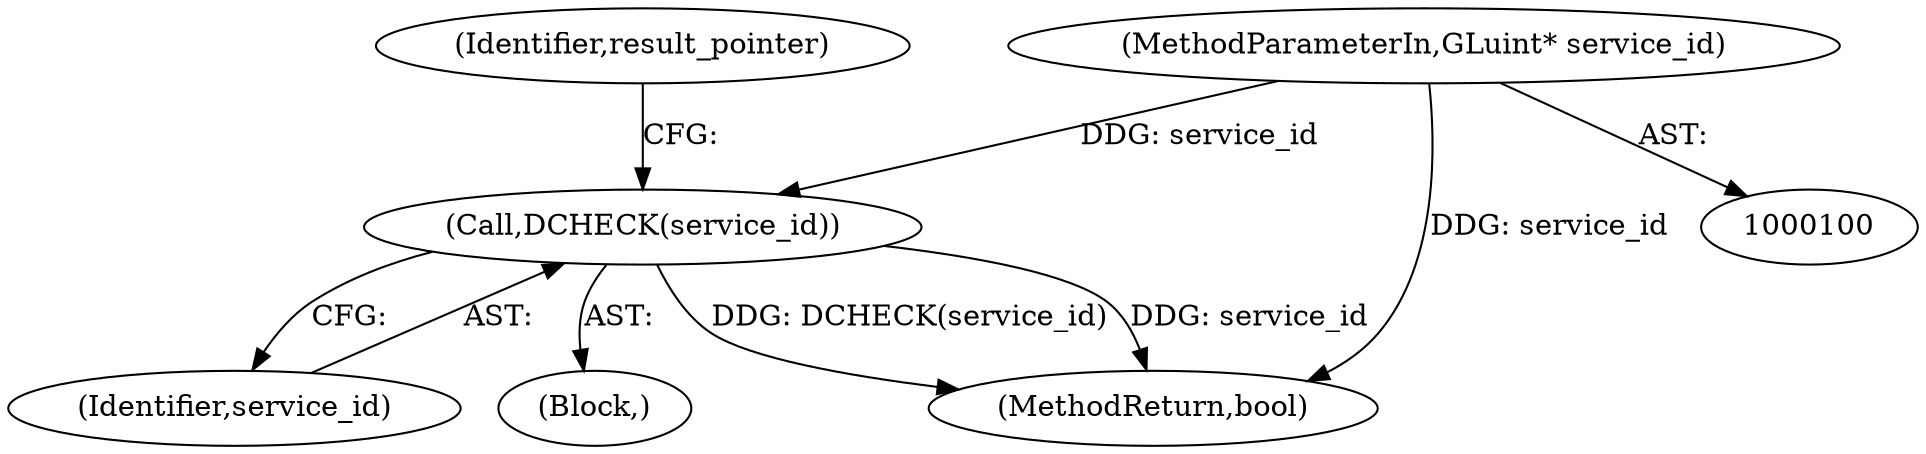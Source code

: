 digraph "0_Chrome_181c7400b2bf50ba02ac77149749fb419b4d4797@pointer" {
"1000114" [label="(Call,DCHECK(service_id))"];
"1000107" [label="(MethodParameterIn,GLuint* service_id)"];
"1000115" [label="(Identifier,service_id)"];
"1000114" [label="(Call,DCHECK(service_id))"];
"1000111" [label="(Block,)"];
"1000117" [label="(Identifier,result_pointer)"];
"1000107" [label="(MethodParameterIn,GLuint* service_id)"];
"1000239" [label="(MethodReturn,bool)"];
"1000114" -> "1000111"  [label="AST: "];
"1000114" -> "1000115"  [label="CFG: "];
"1000115" -> "1000114"  [label="AST: "];
"1000117" -> "1000114"  [label="CFG: "];
"1000114" -> "1000239"  [label="DDG: DCHECK(service_id)"];
"1000114" -> "1000239"  [label="DDG: service_id"];
"1000107" -> "1000114"  [label="DDG: service_id"];
"1000107" -> "1000100"  [label="AST: "];
"1000107" -> "1000239"  [label="DDG: service_id"];
}
